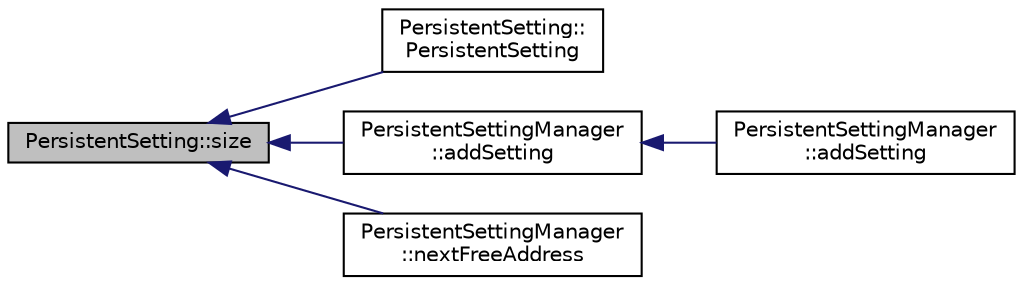 digraph "PersistentSetting::size"
{
  edge [fontname="Helvetica",fontsize="10",labelfontname="Helvetica",labelfontsize="10"];
  node [fontname="Helvetica",fontsize="10",shape=record];
  rankdir="LR";
  Node33 [label="PersistentSetting::size",height=0.2,width=0.4,color="black", fillcolor="grey75", style="filled", fontcolor="black"];
  Node33 -> Node34 [dir="back",color="midnightblue",fontsize="10",style="solid",fontname="Helvetica"];
  Node34 [label="PersistentSetting::\lPersistentSetting",height=0.2,width=0.4,color="black", fillcolor="white", style="filled",URL="$classPersistentSetting.html#a836fcbffb3c50ead4a0573e8a3c8169f",tooltip="Constructor. "];
  Node33 -> Node35 [dir="back",color="midnightblue",fontsize="10",style="solid",fontname="Helvetica"];
  Node35 [label="PersistentSettingManager\l::addSetting",height=0.2,width=0.4,color="black", fillcolor="white", style="filled",URL="$classPersistentSettingManager.html#aa1aeef57755e78fc0504e45523d75a1f"];
  Node35 -> Node36 [dir="back",color="midnightblue",fontsize="10",style="solid",fontname="Helvetica"];
  Node36 [label="PersistentSettingManager\l::addSetting",height=0.2,width=0.4,color="black", fillcolor="white", style="filled",URL="$classPersistentSettingManager.html#a1d918d2f25b8bf4bb326a238e4698b40"];
  Node33 -> Node37 [dir="back",color="midnightblue",fontsize="10",style="solid",fontname="Helvetica"];
  Node37 [label="PersistentSettingManager\l::nextFreeAddress",height=0.2,width=0.4,color="black", fillcolor="white", style="filled",URL="$classPersistentSettingManager.html#abb181c9f8fe83d7386f64c6ccf7e8339"];
}
